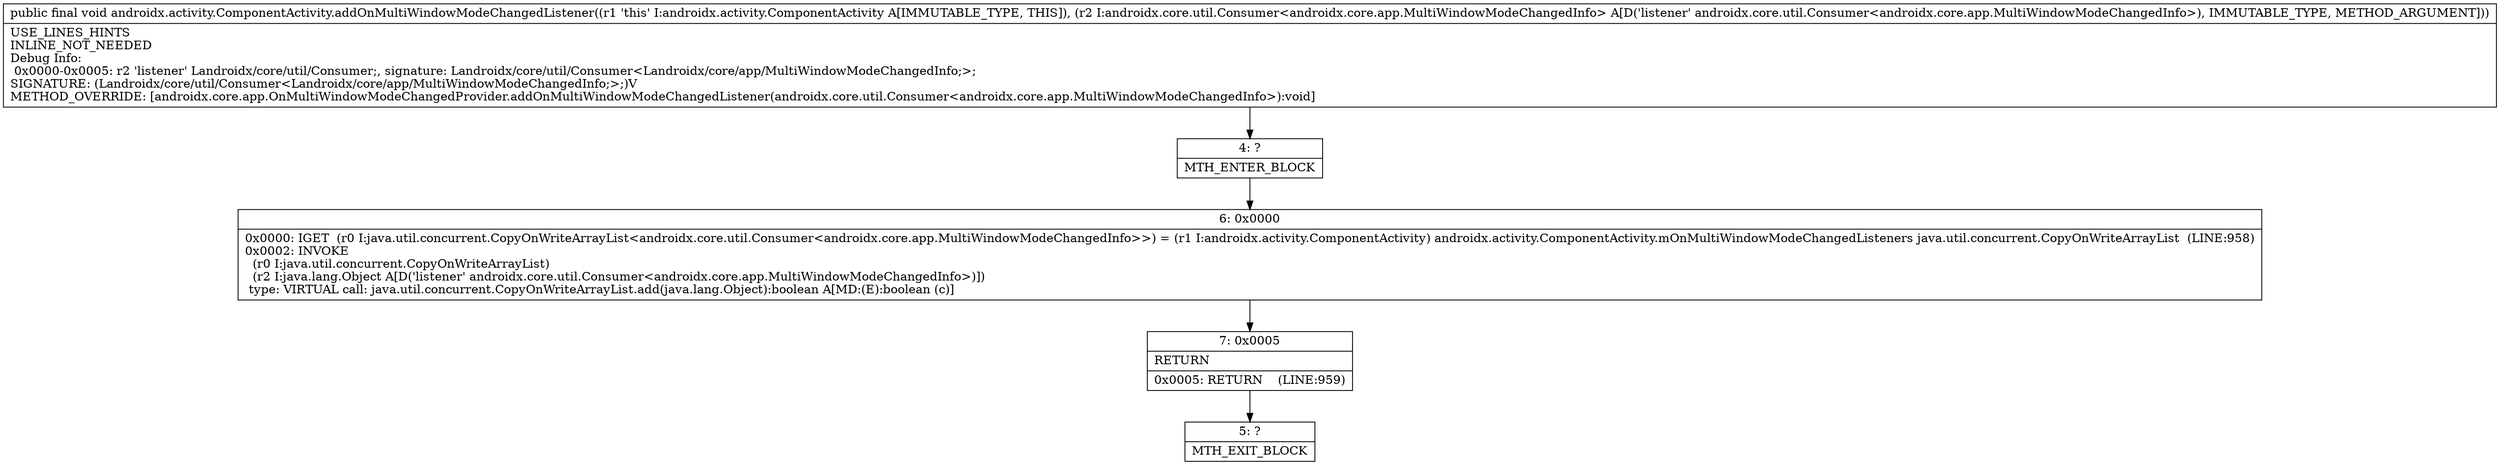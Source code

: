 digraph "CFG forandroidx.activity.ComponentActivity.addOnMultiWindowModeChangedListener(Landroidx\/core\/util\/Consumer;)V" {
Node_4 [shape=record,label="{4\:\ ?|MTH_ENTER_BLOCK\l}"];
Node_6 [shape=record,label="{6\:\ 0x0000|0x0000: IGET  (r0 I:java.util.concurrent.CopyOnWriteArrayList\<androidx.core.util.Consumer\<androidx.core.app.MultiWindowModeChangedInfo\>\>) = (r1 I:androidx.activity.ComponentActivity) androidx.activity.ComponentActivity.mOnMultiWindowModeChangedListeners java.util.concurrent.CopyOnWriteArrayList  (LINE:958)\l0x0002: INVOKE  \l  (r0 I:java.util.concurrent.CopyOnWriteArrayList)\l  (r2 I:java.lang.Object A[D('listener' androidx.core.util.Consumer\<androidx.core.app.MultiWindowModeChangedInfo\>)])\l type: VIRTUAL call: java.util.concurrent.CopyOnWriteArrayList.add(java.lang.Object):boolean A[MD:(E):boolean (c)]\l}"];
Node_7 [shape=record,label="{7\:\ 0x0005|RETURN\l|0x0005: RETURN    (LINE:959)\l}"];
Node_5 [shape=record,label="{5\:\ ?|MTH_EXIT_BLOCK\l}"];
MethodNode[shape=record,label="{public final void androidx.activity.ComponentActivity.addOnMultiWindowModeChangedListener((r1 'this' I:androidx.activity.ComponentActivity A[IMMUTABLE_TYPE, THIS]), (r2 I:androidx.core.util.Consumer\<androidx.core.app.MultiWindowModeChangedInfo\> A[D('listener' androidx.core.util.Consumer\<androidx.core.app.MultiWindowModeChangedInfo\>), IMMUTABLE_TYPE, METHOD_ARGUMENT]))  | USE_LINES_HINTS\lINLINE_NOT_NEEDED\lDebug Info:\l  0x0000\-0x0005: r2 'listener' Landroidx\/core\/util\/Consumer;, signature: Landroidx\/core\/util\/Consumer\<Landroidx\/core\/app\/MultiWindowModeChangedInfo;\>;\lSIGNATURE: (Landroidx\/core\/util\/Consumer\<Landroidx\/core\/app\/MultiWindowModeChangedInfo;\>;)V\lMETHOD_OVERRIDE: [androidx.core.app.OnMultiWindowModeChangedProvider.addOnMultiWindowModeChangedListener(androidx.core.util.Consumer\<androidx.core.app.MultiWindowModeChangedInfo\>):void]\l}"];
MethodNode -> Node_4;Node_4 -> Node_6;
Node_6 -> Node_7;
Node_7 -> Node_5;
}


